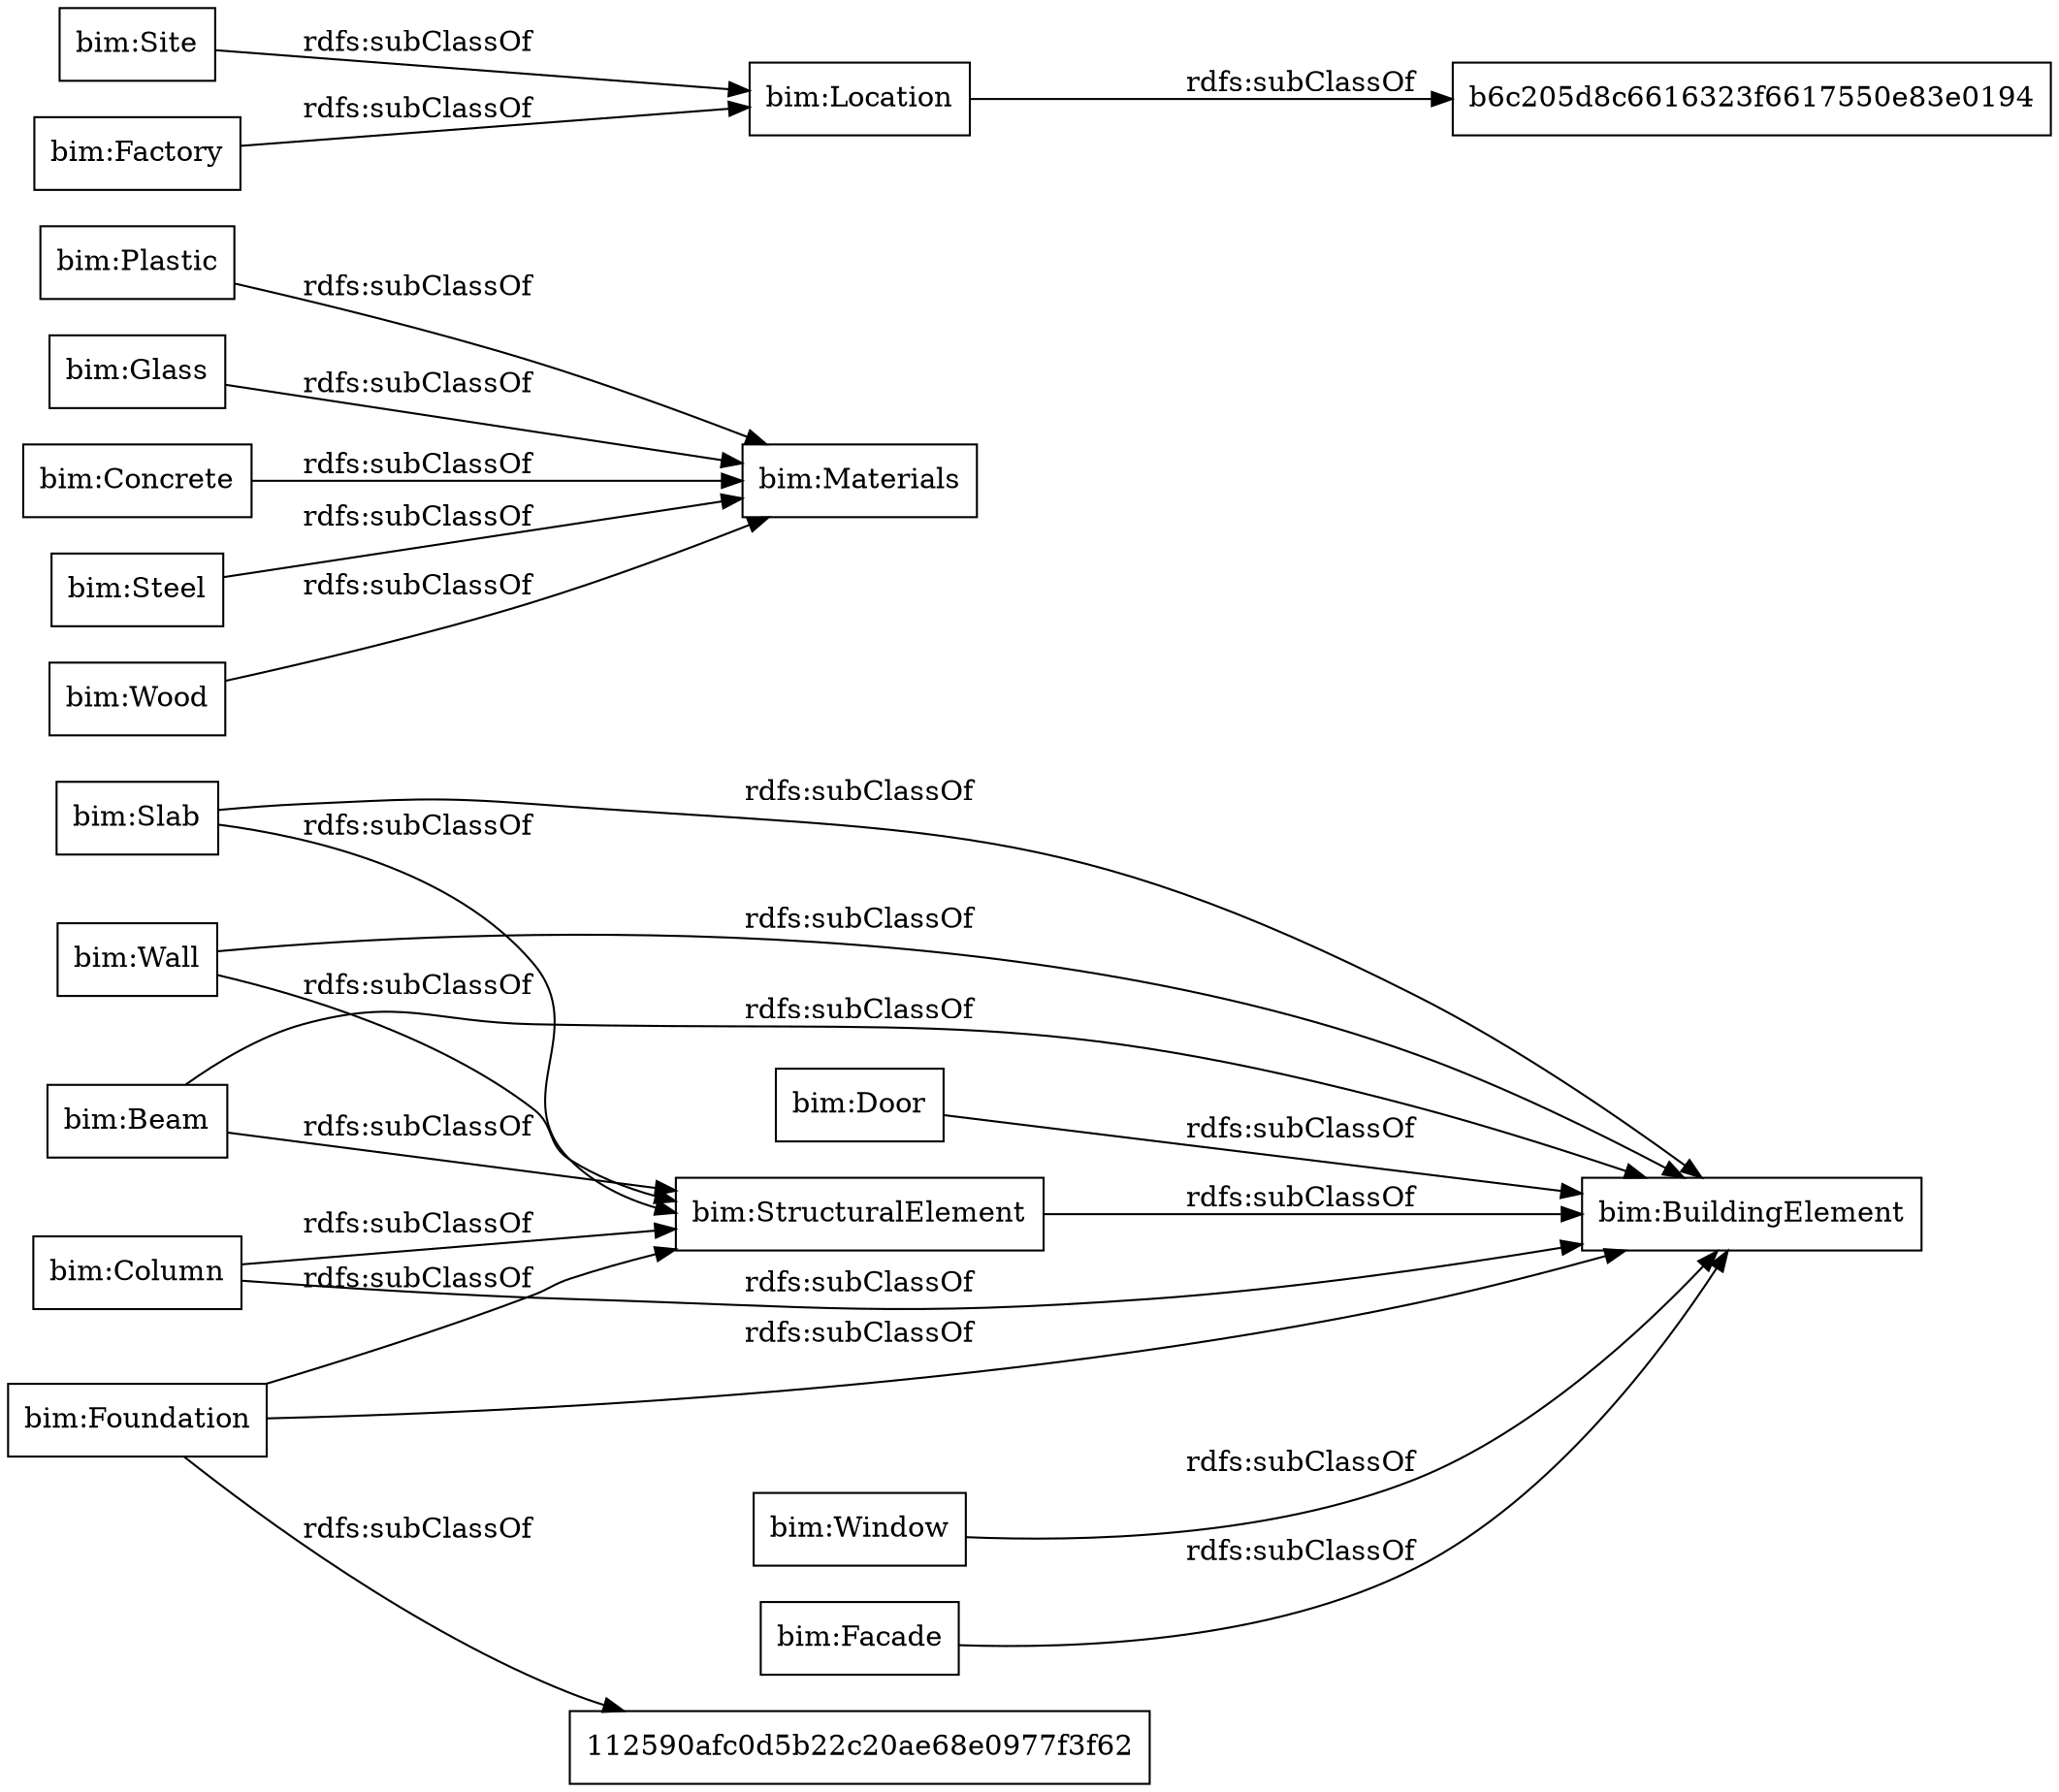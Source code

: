 digraph ar2dtool_diagram { 
rankdir=LR;
size="1000"
node [shape = rectangle, color="black"]; "bim:BuildingElement" "bim:Slab" "bim:Wall" "bim:Beam" "bim:Plastic" "bim:Glass" "bim:Concrete" "bim:Location" "bim:Door" "bim:Steel" "bim:Materials" "bim:Site" "bim:StructuralElement" "bim:Foundation" "bim:Wood" "bim:Column" "bim:Factory" "112590afc0d5b22c20ae68e0977f3f62" "b6c205d8c6616323f6617550e83e0194" "bim:Window" "bim:Facade" ; /*classes style*/
	"bim:Site" -> "bim:Location" [ label = "rdfs:subClassOf" ];
	"bim:Wood" -> "bim:Materials" [ label = "rdfs:subClassOf" ];
	"bim:Foundation" -> "112590afc0d5b22c20ae68e0977f3f62" [ label = "rdfs:subClassOf" ];
	"bim:Foundation" -> "bim:StructuralElement" [ label = "rdfs:subClassOf" ];
	"bim:Foundation" -> "bim:BuildingElement" [ label = "rdfs:subClassOf" ];
	"bim:Door" -> "bim:BuildingElement" [ label = "rdfs:subClassOf" ];
	"bim:Glass" -> "bim:Materials" [ label = "rdfs:subClassOf" ];
	"bim:Wall" -> "bim:StructuralElement" [ label = "rdfs:subClassOf" ];
	"bim:Wall" -> "bim:BuildingElement" [ label = "rdfs:subClassOf" ];
	"bim:Steel" -> "bim:Materials" [ label = "rdfs:subClassOf" ];
	"bim:Beam" -> "bim:StructuralElement" [ label = "rdfs:subClassOf" ];
	"bim:Beam" -> "bim:BuildingElement" [ label = "rdfs:subClassOf" ];
	"bim:Factory" -> "bim:Location" [ label = "rdfs:subClassOf" ];
	"bim:Facade" -> "bim:BuildingElement" [ label = "rdfs:subClassOf" ];
	"bim:Column" -> "bim:StructuralElement" [ label = "rdfs:subClassOf" ];
	"bim:Column" -> "bim:BuildingElement" [ label = "rdfs:subClassOf" ];
	"bim:Window" -> "bim:BuildingElement" [ label = "rdfs:subClassOf" ];
	"bim:Slab" -> "bim:StructuralElement" [ label = "rdfs:subClassOf" ];
	"bim:Slab" -> "bim:BuildingElement" [ label = "rdfs:subClassOf" ];
	"bim:StructuralElement" -> "bim:BuildingElement" [ label = "rdfs:subClassOf" ];
	"bim:Location" -> "b6c205d8c6616323f6617550e83e0194" [ label = "rdfs:subClassOf" ];
	"bim:Plastic" -> "bim:Materials" [ label = "rdfs:subClassOf" ];
	"bim:Concrete" -> "bim:Materials" [ label = "rdfs:subClassOf" ];

}

